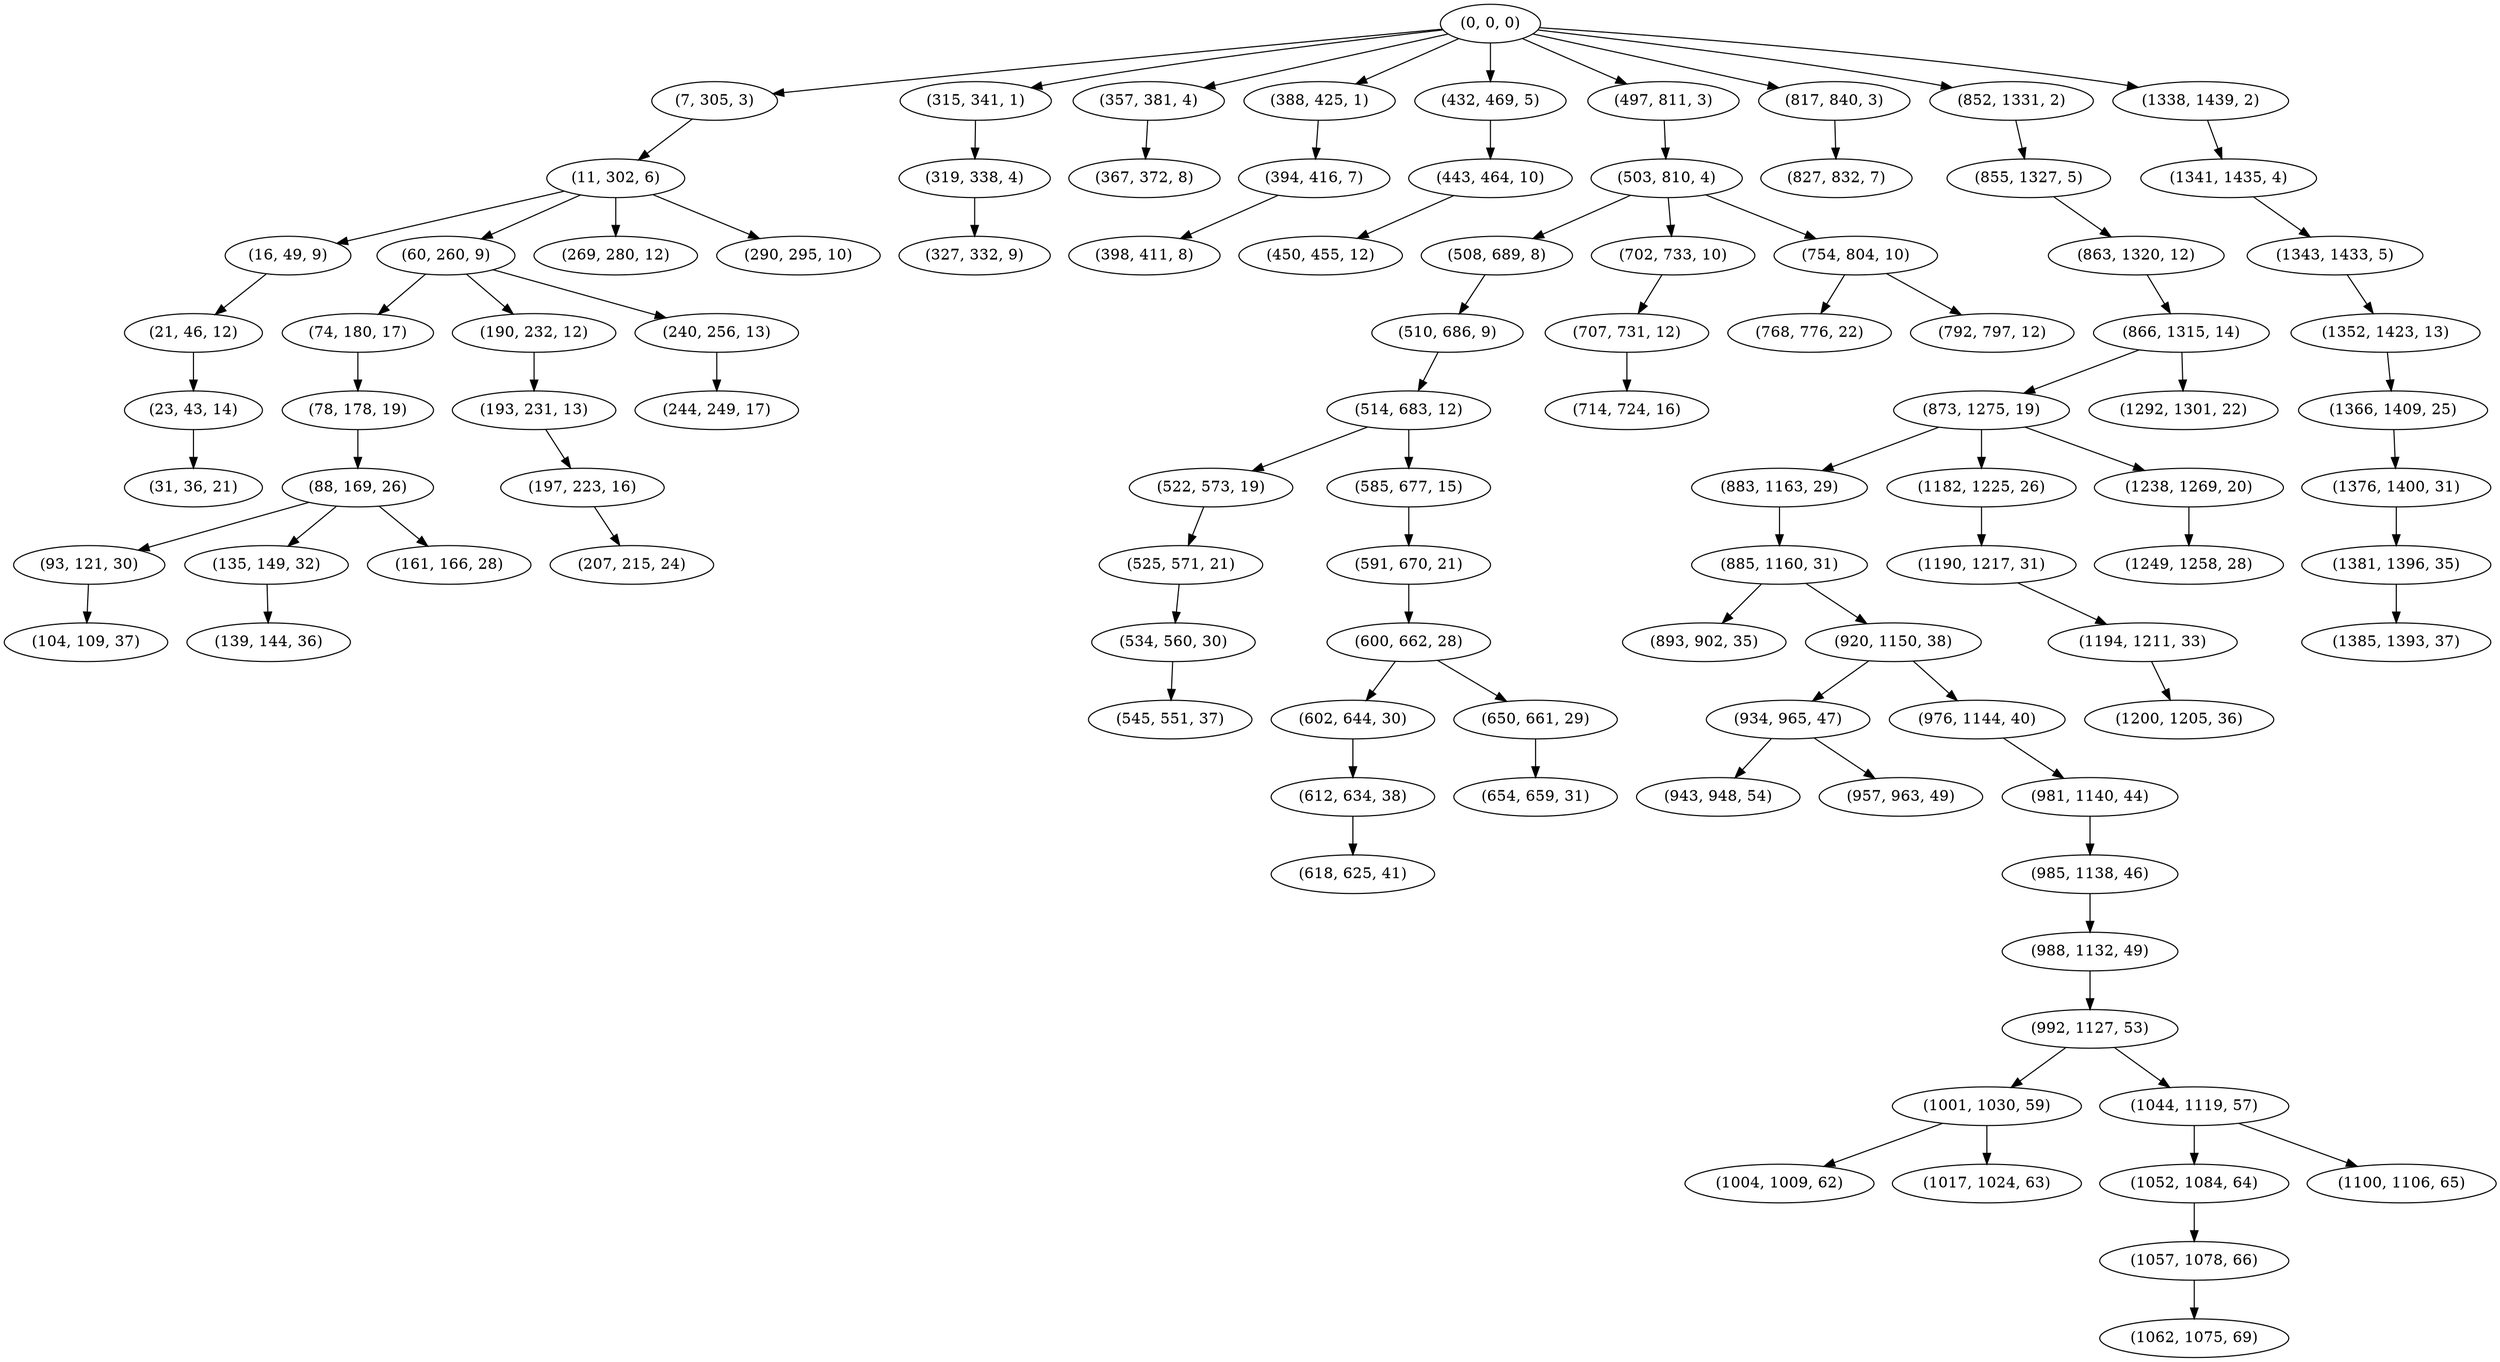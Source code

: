 digraph tree {
    "(0, 0, 0)";
    "(7, 305, 3)";
    "(11, 302, 6)";
    "(16, 49, 9)";
    "(21, 46, 12)";
    "(23, 43, 14)";
    "(31, 36, 21)";
    "(60, 260, 9)";
    "(74, 180, 17)";
    "(78, 178, 19)";
    "(88, 169, 26)";
    "(93, 121, 30)";
    "(104, 109, 37)";
    "(135, 149, 32)";
    "(139, 144, 36)";
    "(161, 166, 28)";
    "(190, 232, 12)";
    "(193, 231, 13)";
    "(197, 223, 16)";
    "(207, 215, 24)";
    "(240, 256, 13)";
    "(244, 249, 17)";
    "(269, 280, 12)";
    "(290, 295, 10)";
    "(315, 341, 1)";
    "(319, 338, 4)";
    "(327, 332, 9)";
    "(357, 381, 4)";
    "(367, 372, 8)";
    "(388, 425, 1)";
    "(394, 416, 7)";
    "(398, 411, 8)";
    "(432, 469, 5)";
    "(443, 464, 10)";
    "(450, 455, 12)";
    "(497, 811, 3)";
    "(503, 810, 4)";
    "(508, 689, 8)";
    "(510, 686, 9)";
    "(514, 683, 12)";
    "(522, 573, 19)";
    "(525, 571, 21)";
    "(534, 560, 30)";
    "(545, 551, 37)";
    "(585, 677, 15)";
    "(591, 670, 21)";
    "(600, 662, 28)";
    "(602, 644, 30)";
    "(612, 634, 38)";
    "(618, 625, 41)";
    "(650, 661, 29)";
    "(654, 659, 31)";
    "(702, 733, 10)";
    "(707, 731, 12)";
    "(714, 724, 16)";
    "(754, 804, 10)";
    "(768, 776, 22)";
    "(792, 797, 12)";
    "(817, 840, 3)";
    "(827, 832, 7)";
    "(852, 1331, 2)";
    "(855, 1327, 5)";
    "(863, 1320, 12)";
    "(866, 1315, 14)";
    "(873, 1275, 19)";
    "(883, 1163, 29)";
    "(885, 1160, 31)";
    "(893, 902, 35)";
    "(920, 1150, 38)";
    "(934, 965, 47)";
    "(943, 948, 54)";
    "(957, 963, 49)";
    "(976, 1144, 40)";
    "(981, 1140, 44)";
    "(985, 1138, 46)";
    "(988, 1132, 49)";
    "(992, 1127, 53)";
    "(1001, 1030, 59)";
    "(1004, 1009, 62)";
    "(1017, 1024, 63)";
    "(1044, 1119, 57)";
    "(1052, 1084, 64)";
    "(1057, 1078, 66)";
    "(1062, 1075, 69)";
    "(1100, 1106, 65)";
    "(1182, 1225, 26)";
    "(1190, 1217, 31)";
    "(1194, 1211, 33)";
    "(1200, 1205, 36)";
    "(1238, 1269, 20)";
    "(1249, 1258, 28)";
    "(1292, 1301, 22)";
    "(1338, 1439, 2)";
    "(1341, 1435, 4)";
    "(1343, 1433, 5)";
    "(1352, 1423, 13)";
    "(1366, 1409, 25)";
    "(1376, 1400, 31)";
    "(1381, 1396, 35)";
    "(1385, 1393, 37)";
    "(0, 0, 0)" -> "(7, 305, 3)";
    "(0, 0, 0)" -> "(315, 341, 1)";
    "(0, 0, 0)" -> "(357, 381, 4)";
    "(0, 0, 0)" -> "(388, 425, 1)";
    "(0, 0, 0)" -> "(432, 469, 5)";
    "(0, 0, 0)" -> "(497, 811, 3)";
    "(0, 0, 0)" -> "(817, 840, 3)";
    "(0, 0, 0)" -> "(852, 1331, 2)";
    "(0, 0, 0)" -> "(1338, 1439, 2)";
    "(7, 305, 3)" -> "(11, 302, 6)";
    "(11, 302, 6)" -> "(16, 49, 9)";
    "(11, 302, 6)" -> "(60, 260, 9)";
    "(11, 302, 6)" -> "(269, 280, 12)";
    "(11, 302, 6)" -> "(290, 295, 10)";
    "(16, 49, 9)" -> "(21, 46, 12)";
    "(21, 46, 12)" -> "(23, 43, 14)";
    "(23, 43, 14)" -> "(31, 36, 21)";
    "(60, 260, 9)" -> "(74, 180, 17)";
    "(60, 260, 9)" -> "(190, 232, 12)";
    "(60, 260, 9)" -> "(240, 256, 13)";
    "(74, 180, 17)" -> "(78, 178, 19)";
    "(78, 178, 19)" -> "(88, 169, 26)";
    "(88, 169, 26)" -> "(93, 121, 30)";
    "(88, 169, 26)" -> "(135, 149, 32)";
    "(88, 169, 26)" -> "(161, 166, 28)";
    "(93, 121, 30)" -> "(104, 109, 37)";
    "(135, 149, 32)" -> "(139, 144, 36)";
    "(190, 232, 12)" -> "(193, 231, 13)";
    "(193, 231, 13)" -> "(197, 223, 16)";
    "(197, 223, 16)" -> "(207, 215, 24)";
    "(240, 256, 13)" -> "(244, 249, 17)";
    "(315, 341, 1)" -> "(319, 338, 4)";
    "(319, 338, 4)" -> "(327, 332, 9)";
    "(357, 381, 4)" -> "(367, 372, 8)";
    "(388, 425, 1)" -> "(394, 416, 7)";
    "(394, 416, 7)" -> "(398, 411, 8)";
    "(432, 469, 5)" -> "(443, 464, 10)";
    "(443, 464, 10)" -> "(450, 455, 12)";
    "(497, 811, 3)" -> "(503, 810, 4)";
    "(503, 810, 4)" -> "(508, 689, 8)";
    "(503, 810, 4)" -> "(702, 733, 10)";
    "(503, 810, 4)" -> "(754, 804, 10)";
    "(508, 689, 8)" -> "(510, 686, 9)";
    "(510, 686, 9)" -> "(514, 683, 12)";
    "(514, 683, 12)" -> "(522, 573, 19)";
    "(514, 683, 12)" -> "(585, 677, 15)";
    "(522, 573, 19)" -> "(525, 571, 21)";
    "(525, 571, 21)" -> "(534, 560, 30)";
    "(534, 560, 30)" -> "(545, 551, 37)";
    "(585, 677, 15)" -> "(591, 670, 21)";
    "(591, 670, 21)" -> "(600, 662, 28)";
    "(600, 662, 28)" -> "(602, 644, 30)";
    "(600, 662, 28)" -> "(650, 661, 29)";
    "(602, 644, 30)" -> "(612, 634, 38)";
    "(612, 634, 38)" -> "(618, 625, 41)";
    "(650, 661, 29)" -> "(654, 659, 31)";
    "(702, 733, 10)" -> "(707, 731, 12)";
    "(707, 731, 12)" -> "(714, 724, 16)";
    "(754, 804, 10)" -> "(768, 776, 22)";
    "(754, 804, 10)" -> "(792, 797, 12)";
    "(817, 840, 3)" -> "(827, 832, 7)";
    "(852, 1331, 2)" -> "(855, 1327, 5)";
    "(855, 1327, 5)" -> "(863, 1320, 12)";
    "(863, 1320, 12)" -> "(866, 1315, 14)";
    "(866, 1315, 14)" -> "(873, 1275, 19)";
    "(866, 1315, 14)" -> "(1292, 1301, 22)";
    "(873, 1275, 19)" -> "(883, 1163, 29)";
    "(873, 1275, 19)" -> "(1182, 1225, 26)";
    "(873, 1275, 19)" -> "(1238, 1269, 20)";
    "(883, 1163, 29)" -> "(885, 1160, 31)";
    "(885, 1160, 31)" -> "(893, 902, 35)";
    "(885, 1160, 31)" -> "(920, 1150, 38)";
    "(920, 1150, 38)" -> "(934, 965, 47)";
    "(920, 1150, 38)" -> "(976, 1144, 40)";
    "(934, 965, 47)" -> "(943, 948, 54)";
    "(934, 965, 47)" -> "(957, 963, 49)";
    "(976, 1144, 40)" -> "(981, 1140, 44)";
    "(981, 1140, 44)" -> "(985, 1138, 46)";
    "(985, 1138, 46)" -> "(988, 1132, 49)";
    "(988, 1132, 49)" -> "(992, 1127, 53)";
    "(992, 1127, 53)" -> "(1001, 1030, 59)";
    "(992, 1127, 53)" -> "(1044, 1119, 57)";
    "(1001, 1030, 59)" -> "(1004, 1009, 62)";
    "(1001, 1030, 59)" -> "(1017, 1024, 63)";
    "(1044, 1119, 57)" -> "(1052, 1084, 64)";
    "(1044, 1119, 57)" -> "(1100, 1106, 65)";
    "(1052, 1084, 64)" -> "(1057, 1078, 66)";
    "(1057, 1078, 66)" -> "(1062, 1075, 69)";
    "(1182, 1225, 26)" -> "(1190, 1217, 31)";
    "(1190, 1217, 31)" -> "(1194, 1211, 33)";
    "(1194, 1211, 33)" -> "(1200, 1205, 36)";
    "(1238, 1269, 20)" -> "(1249, 1258, 28)";
    "(1338, 1439, 2)" -> "(1341, 1435, 4)";
    "(1341, 1435, 4)" -> "(1343, 1433, 5)";
    "(1343, 1433, 5)" -> "(1352, 1423, 13)";
    "(1352, 1423, 13)" -> "(1366, 1409, 25)";
    "(1366, 1409, 25)" -> "(1376, 1400, 31)";
    "(1376, 1400, 31)" -> "(1381, 1396, 35)";
    "(1381, 1396, 35)" -> "(1385, 1393, 37)";
}
